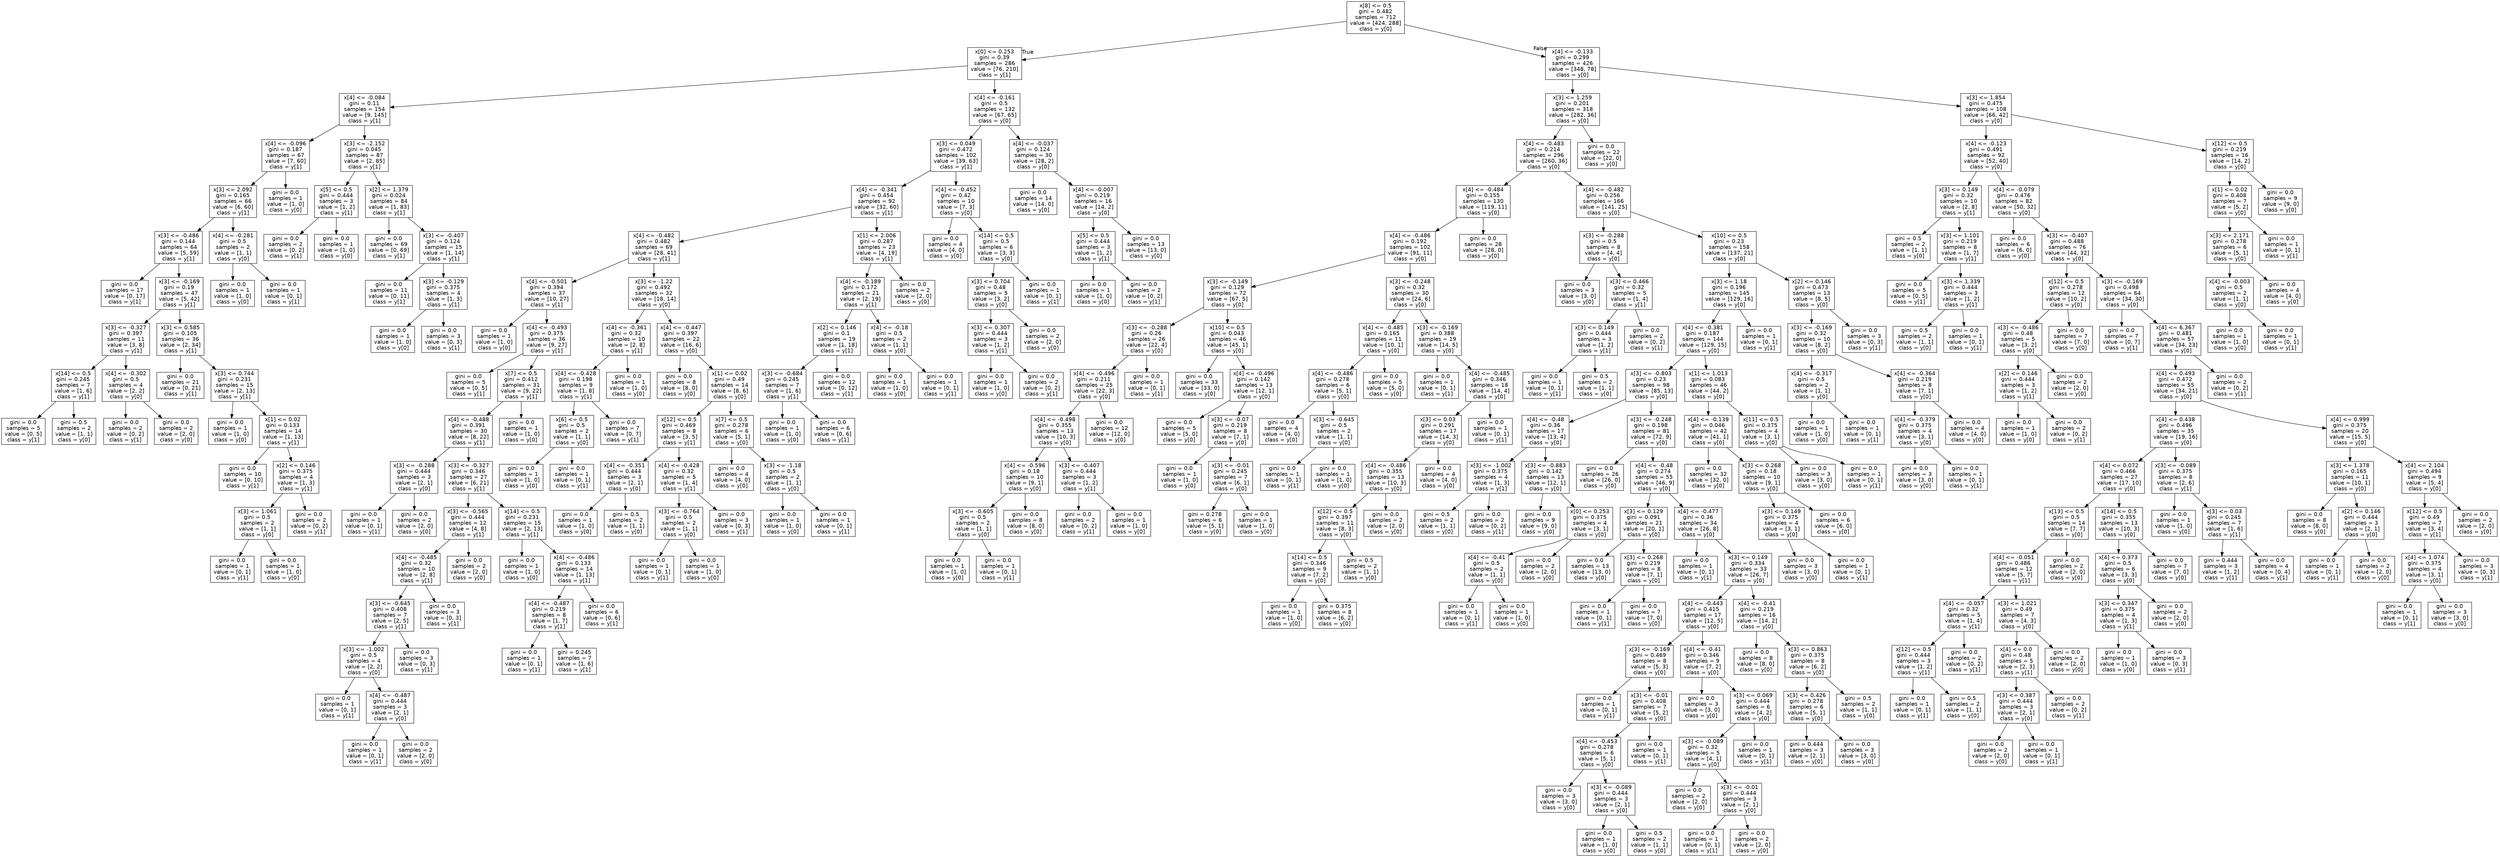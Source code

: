 digraph Tree {
node [shape=box, fontname="helvetica"] ;
edge [fontname="helvetica"] ;
0 [label="x[8] <= 0.5\ngini = 0.482\nsamples = 712\nvalue = [424, 288]\nclass = y[0]"] ;
1 [label="x[0] <= 0.253\ngini = 0.39\nsamples = 286\nvalue = [76, 210]\nclass = y[1]"] ;
0 -> 1 [labeldistance=2.5, labelangle=45, headlabel="True"] ;
2 [label="x[4] <= -0.084\ngini = 0.11\nsamples = 154\nvalue = [9, 145]\nclass = y[1]"] ;
1 -> 2 ;
3 [label="x[4] <= -0.096\ngini = 0.187\nsamples = 67\nvalue = [7, 60]\nclass = y[1]"] ;
2 -> 3 ;
4 [label="x[3] <= 2.092\ngini = 0.165\nsamples = 66\nvalue = [6, 60]\nclass = y[1]"] ;
3 -> 4 ;
5 [label="x[3] <= -0.486\ngini = 0.144\nsamples = 64\nvalue = [5, 59]\nclass = y[1]"] ;
4 -> 5 ;
6 [label="gini = 0.0\nsamples = 17\nvalue = [0, 17]\nclass = y[1]"] ;
5 -> 6 ;
7 [label="x[3] <= -0.169\ngini = 0.19\nsamples = 47\nvalue = [5, 42]\nclass = y[1]"] ;
5 -> 7 ;
8 [label="x[3] <= -0.327\ngini = 0.397\nsamples = 11\nvalue = [3, 8]\nclass = y[1]"] ;
7 -> 8 ;
9 [label="x[14] <= 0.5\ngini = 0.245\nsamples = 7\nvalue = [1, 6]\nclass = y[1]"] ;
8 -> 9 ;
10 [label="gini = 0.0\nsamples = 5\nvalue = [0, 5]\nclass = y[1]"] ;
9 -> 10 ;
11 [label="gini = 0.5\nsamples = 2\nvalue = [1, 1]\nclass = y[0]"] ;
9 -> 11 ;
12 [label="x[4] <= -0.302\ngini = 0.5\nsamples = 4\nvalue = [2, 2]\nclass = y[0]"] ;
8 -> 12 ;
13 [label="gini = 0.0\nsamples = 2\nvalue = [0, 2]\nclass = y[1]"] ;
12 -> 13 ;
14 [label="gini = 0.0\nsamples = 2\nvalue = [2, 0]\nclass = y[0]"] ;
12 -> 14 ;
15 [label="x[3] <= 0.585\ngini = 0.105\nsamples = 36\nvalue = [2, 34]\nclass = y[1]"] ;
7 -> 15 ;
16 [label="gini = 0.0\nsamples = 21\nvalue = [0, 21]\nclass = y[1]"] ;
15 -> 16 ;
17 [label="x[3] <= 0.744\ngini = 0.231\nsamples = 15\nvalue = [2, 13]\nclass = y[1]"] ;
15 -> 17 ;
18 [label="gini = 0.0\nsamples = 1\nvalue = [1, 0]\nclass = y[0]"] ;
17 -> 18 ;
19 [label="x[1] <= 0.02\ngini = 0.133\nsamples = 14\nvalue = [1, 13]\nclass = y[1]"] ;
17 -> 19 ;
20 [label="gini = 0.0\nsamples = 10\nvalue = [0, 10]\nclass = y[1]"] ;
19 -> 20 ;
21 [label="x[2] <= 0.146\ngini = 0.375\nsamples = 4\nvalue = [1, 3]\nclass = y[1]"] ;
19 -> 21 ;
22 [label="x[3] <= 1.061\ngini = 0.5\nsamples = 2\nvalue = [1, 1]\nclass = y[0]"] ;
21 -> 22 ;
23 [label="gini = 0.0\nsamples = 1\nvalue = [0, 1]\nclass = y[1]"] ;
22 -> 23 ;
24 [label="gini = 0.0\nsamples = 1\nvalue = [1, 0]\nclass = y[0]"] ;
22 -> 24 ;
25 [label="gini = 0.0\nsamples = 2\nvalue = [0, 2]\nclass = y[1]"] ;
21 -> 25 ;
26 [label="x[4] <= -0.281\ngini = 0.5\nsamples = 2\nvalue = [1, 1]\nclass = y[0]"] ;
4 -> 26 ;
27 [label="gini = 0.0\nsamples = 1\nvalue = [1, 0]\nclass = y[0]"] ;
26 -> 27 ;
28 [label="gini = 0.0\nsamples = 1\nvalue = [0, 1]\nclass = y[1]"] ;
26 -> 28 ;
29 [label="gini = 0.0\nsamples = 1\nvalue = [1, 0]\nclass = y[0]"] ;
3 -> 29 ;
30 [label="x[3] <= -2.152\ngini = 0.045\nsamples = 87\nvalue = [2, 85]\nclass = y[1]"] ;
2 -> 30 ;
31 [label="x[5] <= 0.5\ngini = 0.444\nsamples = 3\nvalue = [1, 2]\nclass = y[1]"] ;
30 -> 31 ;
32 [label="gini = 0.0\nsamples = 2\nvalue = [0, 2]\nclass = y[1]"] ;
31 -> 32 ;
33 [label="gini = 0.0\nsamples = 1\nvalue = [1, 0]\nclass = y[0]"] ;
31 -> 33 ;
34 [label="x[2] <= 1.379\ngini = 0.024\nsamples = 84\nvalue = [1, 83]\nclass = y[1]"] ;
30 -> 34 ;
35 [label="gini = 0.0\nsamples = 69\nvalue = [0, 69]\nclass = y[1]"] ;
34 -> 35 ;
36 [label="x[3] <= -0.407\ngini = 0.124\nsamples = 15\nvalue = [1, 14]\nclass = y[1]"] ;
34 -> 36 ;
37 [label="gini = 0.0\nsamples = 11\nvalue = [0, 11]\nclass = y[1]"] ;
36 -> 37 ;
38 [label="x[3] <= -0.129\ngini = 0.375\nsamples = 4\nvalue = [1, 3]\nclass = y[1]"] ;
36 -> 38 ;
39 [label="gini = 0.0\nsamples = 1\nvalue = [1, 0]\nclass = y[0]"] ;
38 -> 39 ;
40 [label="gini = 0.0\nsamples = 3\nvalue = [0, 3]\nclass = y[1]"] ;
38 -> 40 ;
41 [label="x[4] <= -0.161\ngini = 0.5\nsamples = 132\nvalue = [67, 65]\nclass = y[0]"] ;
1 -> 41 ;
42 [label="x[3] <= 0.049\ngini = 0.472\nsamples = 102\nvalue = [39, 63]\nclass = y[1]"] ;
41 -> 42 ;
43 [label="x[4] <= -0.341\ngini = 0.454\nsamples = 92\nvalue = [32, 60]\nclass = y[1]"] ;
42 -> 43 ;
44 [label="x[4] <= -0.482\ngini = 0.482\nsamples = 69\nvalue = [28, 41]\nclass = y[1]"] ;
43 -> 44 ;
45 [label="x[4] <= -0.501\ngini = 0.394\nsamples = 37\nvalue = [10, 27]\nclass = y[1]"] ;
44 -> 45 ;
46 [label="gini = 0.0\nsamples = 1\nvalue = [1, 0]\nclass = y[0]"] ;
45 -> 46 ;
47 [label="x[4] <= -0.493\ngini = 0.375\nsamples = 36\nvalue = [9, 27]\nclass = y[1]"] ;
45 -> 47 ;
48 [label="gini = 0.0\nsamples = 5\nvalue = [0, 5]\nclass = y[1]"] ;
47 -> 48 ;
49 [label="x[7] <= 0.5\ngini = 0.412\nsamples = 31\nvalue = [9, 22]\nclass = y[1]"] ;
47 -> 49 ;
50 [label="x[4] <= -0.488\ngini = 0.391\nsamples = 30\nvalue = [8, 22]\nclass = y[1]"] ;
49 -> 50 ;
51 [label="x[3] <= -0.288\ngini = 0.444\nsamples = 3\nvalue = [2, 1]\nclass = y[0]"] ;
50 -> 51 ;
52 [label="gini = 0.0\nsamples = 1\nvalue = [0, 1]\nclass = y[1]"] ;
51 -> 52 ;
53 [label="gini = 0.0\nsamples = 2\nvalue = [2, 0]\nclass = y[0]"] ;
51 -> 53 ;
54 [label="x[3] <= -0.327\ngini = 0.346\nsamples = 27\nvalue = [6, 21]\nclass = y[1]"] ;
50 -> 54 ;
55 [label="x[3] <= -0.565\ngini = 0.444\nsamples = 12\nvalue = [4, 8]\nclass = y[1]"] ;
54 -> 55 ;
56 [label="x[4] <= -0.485\ngini = 0.32\nsamples = 10\nvalue = [2, 8]\nclass = y[1]"] ;
55 -> 56 ;
57 [label="x[3] <= -0.645\ngini = 0.408\nsamples = 7\nvalue = [2, 5]\nclass = y[1]"] ;
56 -> 57 ;
58 [label="x[3] <= -1.002\ngini = 0.5\nsamples = 4\nvalue = [2, 2]\nclass = y[0]"] ;
57 -> 58 ;
59 [label="gini = 0.0\nsamples = 1\nvalue = [0, 1]\nclass = y[1]"] ;
58 -> 59 ;
60 [label="x[4] <= -0.487\ngini = 0.444\nsamples = 3\nvalue = [2, 1]\nclass = y[0]"] ;
58 -> 60 ;
61 [label="gini = 0.0\nsamples = 1\nvalue = [0, 1]\nclass = y[1]"] ;
60 -> 61 ;
62 [label="gini = 0.0\nsamples = 2\nvalue = [2, 0]\nclass = y[0]"] ;
60 -> 62 ;
63 [label="gini = 0.0\nsamples = 3\nvalue = [0, 3]\nclass = y[1]"] ;
57 -> 63 ;
64 [label="gini = 0.0\nsamples = 3\nvalue = [0, 3]\nclass = y[1]"] ;
56 -> 64 ;
65 [label="gini = 0.0\nsamples = 2\nvalue = [2, 0]\nclass = y[0]"] ;
55 -> 65 ;
66 [label="x[14] <= 0.5\ngini = 0.231\nsamples = 15\nvalue = [2, 13]\nclass = y[1]"] ;
54 -> 66 ;
67 [label="gini = 0.0\nsamples = 1\nvalue = [1, 0]\nclass = y[0]"] ;
66 -> 67 ;
68 [label="x[4] <= -0.486\ngini = 0.133\nsamples = 14\nvalue = [1, 13]\nclass = y[1]"] ;
66 -> 68 ;
69 [label="x[4] <= -0.487\ngini = 0.219\nsamples = 8\nvalue = [1, 7]\nclass = y[1]"] ;
68 -> 69 ;
70 [label="gini = 0.0\nsamples = 1\nvalue = [0, 1]\nclass = y[1]"] ;
69 -> 70 ;
71 [label="gini = 0.245\nsamples = 7\nvalue = [1, 6]\nclass = y[1]"] ;
69 -> 71 ;
72 [label="gini = 0.0\nsamples = 6\nvalue = [0, 6]\nclass = y[1]"] ;
68 -> 72 ;
73 [label="gini = 0.0\nsamples = 1\nvalue = [1, 0]\nclass = y[0]"] ;
49 -> 73 ;
74 [label="x[3] <= -1.22\ngini = 0.492\nsamples = 32\nvalue = [18, 14]\nclass = y[0]"] ;
44 -> 74 ;
75 [label="x[4] <= -0.361\ngini = 0.32\nsamples = 10\nvalue = [2, 8]\nclass = y[1]"] ;
74 -> 75 ;
76 [label="x[4] <= -0.428\ngini = 0.198\nsamples = 9\nvalue = [1, 8]\nclass = y[1]"] ;
75 -> 76 ;
77 [label="x[6] <= 0.5\ngini = 0.5\nsamples = 2\nvalue = [1, 1]\nclass = y[0]"] ;
76 -> 77 ;
78 [label="gini = 0.0\nsamples = 1\nvalue = [1, 0]\nclass = y[0]"] ;
77 -> 78 ;
79 [label="gini = 0.0\nsamples = 1\nvalue = [0, 1]\nclass = y[1]"] ;
77 -> 79 ;
80 [label="gini = 0.0\nsamples = 7\nvalue = [0, 7]\nclass = y[1]"] ;
76 -> 80 ;
81 [label="gini = 0.0\nsamples = 1\nvalue = [1, 0]\nclass = y[0]"] ;
75 -> 81 ;
82 [label="x[4] <= -0.447\ngini = 0.397\nsamples = 22\nvalue = [16, 6]\nclass = y[0]"] ;
74 -> 82 ;
83 [label="gini = 0.0\nsamples = 8\nvalue = [8, 0]\nclass = y[0]"] ;
82 -> 83 ;
84 [label="x[1] <= 0.02\ngini = 0.49\nsamples = 14\nvalue = [8, 6]\nclass = y[0]"] ;
82 -> 84 ;
85 [label="x[12] <= 0.5\ngini = 0.469\nsamples = 8\nvalue = [3, 5]\nclass = y[1]"] ;
84 -> 85 ;
86 [label="x[4] <= -0.351\ngini = 0.444\nsamples = 3\nvalue = [2, 1]\nclass = y[0]"] ;
85 -> 86 ;
87 [label="gini = 0.0\nsamples = 1\nvalue = [1, 0]\nclass = y[0]"] ;
86 -> 87 ;
88 [label="gini = 0.5\nsamples = 2\nvalue = [1, 1]\nclass = y[0]"] ;
86 -> 88 ;
89 [label="x[4] <= -0.428\ngini = 0.32\nsamples = 5\nvalue = [1, 4]\nclass = y[1]"] ;
85 -> 89 ;
90 [label="x[3] <= -0.764\ngini = 0.5\nsamples = 2\nvalue = [1, 1]\nclass = y[0]"] ;
89 -> 90 ;
91 [label="gini = 0.0\nsamples = 1\nvalue = [0, 1]\nclass = y[1]"] ;
90 -> 91 ;
92 [label="gini = 0.0\nsamples = 1\nvalue = [1, 0]\nclass = y[0]"] ;
90 -> 92 ;
93 [label="gini = 0.0\nsamples = 3\nvalue = [0, 3]\nclass = y[1]"] ;
89 -> 93 ;
94 [label="x[7] <= 0.5\ngini = 0.278\nsamples = 6\nvalue = [5, 1]\nclass = y[0]"] ;
84 -> 94 ;
95 [label="gini = 0.0\nsamples = 4\nvalue = [4, 0]\nclass = y[0]"] ;
94 -> 95 ;
96 [label="x[3] <= -1.18\ngini = 0.5\nsamples = 2\nvalue = [1, 1]\nclass = y[0]"] ;
94 -> 96 ;
97 [label="gini = 0.0\nsamples = 1\nvalue = [1, 0]\nclass = y[0]"] ;
96 -> 97 ;
98 [label="gini = 0.0\nsamples = 1\nvalue = [0, 1]\nclass = y[1]"] ;
96 -> 98 ;
99 [label="x[1] <= 2.006\ngini = 0.287\nsamples = 23\nvalue = [4, 19]\nclass = y[1]"] ;
43 -> 99 ;
100 [label="x[4] <= -0.189\ngini = 0.172\nsamples = 21\nvalue = [2, 19]\nclass = y[1]"] ;
99 -> 100 ;
101 [label="x[2] <= 0.146\ngini = 0.1\nsamples = 19\nvalue = [1, 18]\nclass = y[1]"] ;
100 -> 101 ;
102 [label="x[3] <= -0.684\ngini = 0.245\nsamples = 7\nvalue = [1, 6]\nclass = y[1]"] ;
101 -> 102 ;
103 [label="gini = 0.0\nsamples = 1\nvalue = [1, 0]\nclass = y[0]"] ;
102 -> 103 ;
104 [label="gini = 0.0\nsamples = 6\nvalue = [0, 6]\nclass = y[1]"] ;
102 -> 104 ;
105 [label="gini = 0.0\nsamples = 12\nvalue = [0, 12]\nclass = y[1]"] ;
101 -> 105 ;
106 [label="x[4] <= -0.18\ngini = 0.5\nsamples = 2\nvalue = [1, 1]\nclass = y[0]"] ;
100 -> 106 ;
107 [label="gini = 0.0\nsamples = 1\nvalue = [1, 0]\nclass = y[0]"] ;
106 -> 107 ;
108 [label="gini = 0.0\nsamples = 1\nvalue = [0, 1]\nclass = y[1]"] ;
106 -> 108 ;
109 [label="gini = 0.0\nsamples = 2\nvalue = [2, 0]\nclass = y[0]"] ;
99 -> 109 ;
110 [label="x[4] <= -0.452\ngini = 0.42\nsamples = 10\nvalue = [7, 3]\nclass = y[0]"] ;
42 -> 110 ;
111 [label="gini = 0.0\nsamples = 4\nvalue = [4, 0]\nclass = y[0]"] ;
110 -> 111 ;
112 [label="x[14] <= 0.5\ngini = 0.5\nsamples = 6\nvalue = [3, 3]\nclass = y[0]"] ;
110 -> 112 ;
113 [label="x[3] <= 0.704\ngini = 0.48\nsamples = 5\nvalue = [3, 2]\nclass = y[0]"] ;
112 -> 113 ;
114 [label="x[3] <= 0.307\ngini = 0.444\nsamples = 3\nvalue = [1, 2]\nclass = y[1]"] ;
113 -> 114 ;
115 [label="gini = 0.0\nsamples = 1\nvalue = [1, 0]\nclass = y[0]"] ;
114 -> 115 ;
116 [label="gini = 0.0\nsamples = 2\nvalue = [0, 2]\nclass = y[1]"] ;
114 -> 116 ;
117 [label="gini = 0.0\nsamples = 2\nvalue = [2, 0]\nclass = y[0]"] ;
113 -> 117 ;
118 [label="gini = 0.0\nsamples = 1\nvalue = [0, 1]\nclass = y[1]"] ;
112 -> 118 ;
119 [label="x[4] <= -0.037\ngini = 0.124\nsamples = 30\nvalue = [28, 2]\nclass = y[0]"] ;
41 -> 119 ;
120 [label="gini = 0.0\nsamples = 14\nvalue = [14, 0]\nclass = y[0]"] ;
119 -> 120 ;
121 [label="x[4] <= -0.007\ngini = 0.219\nsamples = 16\nvalue = [14, 2]\nclass = y[0]"] ;
119 -> 121 ;
122 [label="x[5] <= 0.5\ngini = 0.444\nsamples = 3\nvalue = [1, 2]\nclass = y[1]"] ;
121 -> 122 ;
123 [label="gini = 0.0\nsamples = 1\nvalue = [1, 0]\nclass = y[0]"] ;
122 -> 123 ;
124 [label="gini = 0.0\nsamples = 2\nvalue = [0, 2]\nclass = y[1]"] ;
122 -> 124 ;
125 [label="gini = 0.0\nsamples = 13\nvalue = [13, 0]\nclass = y[0]"] ;
121 -> 125 ;
126 [label="x[4] <= -0.133\ngini = 0.299\nsamples = 426\nvalue = [348, 78]\nclass = y[0]"] ;
0 -> 126 [labeldistance=2.5, labelangle=-45, headlabel="False"] ;
127 [label="x[3] <= 1.259\ngini = 0.201\nsamples = 318\nvalue = [282, 36]\nclass = y[0]"] ;
126 -> 127 ;
128 [label="x[4] <= -0.483\ngini = 0.214\nsamples = 296\nvalue = [260, 36]\nclass = y[0]"] ;
127 -> 128 ;
129 [label="x[4] <= -0.484\ngini = 0.155\nsamples = 130\nvalue = [119, 11]\nclass = y[0]"] ;
128 -> 129 ;
130 [label="x[4] <= -0.486\ngini = 0.192\nsamples = 102\nvalue = [91, 11]\nclass = y[0]"] ;
129 -> 130 ;
131 [label="x[3] <= -0.149\ngini = 0.129\nsamples = 72\nvalue = [67, 5]\nclass = y[0]"] ;
130 -> 131 ;
132 [label="x[3] <= -0.288\ngini = 0.26\nsamples = 26\nvalue = [22, 4]\nclass = y[0]"] ;
131 -> 132 ;
133 [label="x[4] <= -0.496\ngini = 0.211\nsamples = 25\nvalue = [22, 3]\nclass = y[0]"] ;
132 -> 133 ;
134 [label="x[4] <= -0.498\ngini = 0.355\nsamples = 13\nvalue = [10, 3]\nclass = y[0]"] ;
133 -> 134 ;
135 [label="x[4] <= -0.596\ngini = 0.18\nsamples = 10\nvalue = [9, 1]\nclass = y[0]"] ;
134 -> 135 ;
136 [label="x[3] <= -0.605\ngini = 0.5\nsamples = 2\nvalue = [1, 1]\nclass = y[0]"] ;
135 -> 136 ;
137 [label="gini = 0.0\nsamples = 1\nvalue = [1, 0]\nclass = y[0]"] ;
136 -> 137 ;
138 [label="gini = 0.0\nsamples = 1\nvalue = [0, 1]\nclass = y[1]"] ;
136 -> 138 ;
139 [label="gini = 0.0\nsamples = 8\nvalue = [8, 0]\nclass = y[0]"] ;
135 -> 139 ;
140 [label="x[3] <= -0.407\ngini = 0.444\nsamples = 3\nvalue = [1, 2]\nclass = y[1]"] ;
134 -> 140 ;
141 [label="gini = 0.0\nsamples = 2\nvalue = [0, 2]\nclass = y[1]"] ;
140 -> 141 ;
142 [label="gini = 0.0\nsamples = 1\nvalue = [1, 0]\nclass = y[0]"] ;
140 -> 142 ;
143 [label="gini = 0.0\nsamples = 12\nvalue = [12, 0]\nclass = y[0]"] ;
133 -> 143 ;
144 [label="gini = 0.0\nsamples = 1\nvalue = [0, 1]\nclass = y[1]"] ;
132 -> 144 ;
145 [label="x[10] <= 0.5\ngini = 0.043\nsamples = 46\nvalue = [45, 1]\nclass = y[0]"] ;
131 -> 145 ;
146 [label="gini = 0.0\nsamples = 33\nvalue = [33, 0]\nclass = y[0]"] ;
145 -> 146 ;
147 [label="x[4] <= -0.496\ngini = 0.142\nsamples = 13\nvalue = [12, 1]\nclass = y[0]"] ;
145 -> 147 ;
148 [label="gini = 0.0\nsamples = 5\nvalue = [5, 0]\nclass = y[0]"] ;
147 -> 148 ;
149 [label="x[3] <= -0.07\ngini = 0.219\nsamples = 8\nvalue = [7, 1]\nclass = y[0]"] ;
147 -> 149 ;
150 [label="gini = 0.0\nsamples = 1\nvalue = [1, 0]\nclass = y[0]"] ;
149 -> 150 ;
151 [label="x[3] <= -0.01\ngini = 0.245\nsamples = 7\nvalue = [6, 1]\nclass = y[0]"] ;
149 -> 151 ;
152 [label="gini = 0.278\nsamples = 6\nvalue = [5, 1]\nclass = y[0]"] ;
151 -> 152 ;
153 [label="gini = 0.0\nsamples = 1\nvalue = [1, 0]\nclass = y[0]"] ;
151 -> 153 ;
154 [label="x[3] <= -0.248\ngini = 0.32\nsamples = 30\nvalue = [24, 6]\nclass = y[0]"] ;
130 -> 154 ;
155 [label="x[4] <= -0.485\ngini = 0.165\nsamples = 11\nvalue = [10, 1]\nclass = y[0]"] ;
154 -> 155 ;
156 [label="x[4] <= -0.486\ngini = 0.278\nsamples = 6\nvalue = [5, 1]\nclass = y[0]"] ;
155 -> 156 ;
157 [label="gini = 0.0\nsamples = 4\nvalue = [4, 0]\nclass = y[0]"] ;
156 -> 157 ;
158 [label="x[3] <= -0.645\ngini = 0.5\nsamples = 2\nvalue = [1, 1]\nclass = y[0]"] ;
156 -> 158 ;
159 [label="gini = 0.0\nsamples = 1\nvalue = [0, 1]\nclass = y[1]"] ;
158 -> 159 ;
160 [label="gini = 0.0\nsamples = 1\nvalue = [1, 0]\nclass = y[0]"] ;
158 -> 160 ;
161 [label="gini = 0.0\nsamples = 5\nvalue = [5, 0]\nclass = y[0]"] ;
155 -> 161 ;
162 [label="x[3] <= -0.169\ngini = 0.388\nsamples = 19\nvalue = [14, 5]\nclass = y[0]"] ;
154 -> 162 ;
163 [label="gini = 0.0\nsamples = 1\nvalue = [0, 1]\nclass = y[1]"] ;
162 -> 163 ;
164 [label="x[4] <= -0.485\ngini = 0.346\nsamples = 18\nvalue = [14, 4]\nclass = y[0]"] ;
162 -> 164 ;
165 [label="x[3] <= 0.03\ngini = 0.291\nsamples = 17\nvalue = [14, 3]\nclass = y[0]"] ;
164 -> 165 ;
166 [label="x[4] <= -0.486\ngini = 0.355\nsamples = 13\nvalue = [10, 3]\nclass = y[0]"] ;
165 -> 166 ;
167 [label="x[12] <= 0.5\ngini = 0.397\nsamples = 11\nvalue = [8, 3]\nclass = y[0]"] ;
166 -> 167 ;
168 [label="x[14] <= 0.5\ngini = 0.346\nsamples = 9\nvalue = [7, 2]\nclass = y[0]"] ;
167 -> 168 ;
169 [label="gini = 0.0\nsamples = 1\nvalue = [1, 0]\nclass = y[0]"] ;
168 -> 169 ;
170 [label="gini = 0.375\nsamples = 8\nvalue = [6, 2]\nclass = y[0]"] ;
168 -> 170 ;
171 [label="gini = 0.5\nsamples = 2\nvalue = [1, 1]\nclass = y[0]"] ;
167 -> 171 ;
172 [label="gini = 0.0\nsamples = 2\nvalue = [2, 0]\nclass = y[0]"] ;
166 -> 172 ;
173 [label="gini = 0.0\nsamples = 4\nvalue = [4, 0]\nclass = y[0]"] ;
165 -> 173 ;
174 [label="gini = 0.0\nsamples = 1\nvalue = [0, 1]\nclass = y[1]"] ;
164 -> 174 ;
175 [label="gini = 0.0\nsamples = 28\nvalue = [28, 0]\nclass = y[0]"] ;
129 -> 175 ;
176 [label="x[4] <= -0.482\ngini = 0.256\nsamples = 166\nvalue = [141, 25]\nclass = y[0]"] ;
128 -> 176 ;
177 [label="x[3] <= -0.288\ngini = 0.5\nsamples = 8\nvalue = [4, 4]\nclass = y[0]"] ;
176 -> 177 ;
178 [label="gini = 0.0\nsamples = 3\nvalue = [3, 0]\nclass = y[0]"] ;
177 -> 178 ;
179 [label="x[3] <= 0.466\ngini = 0.32\nsamples = 5\nvalue = [1, 4]\nclass = y[1]"] ;
177 -> 179 ;
180 [label="x[3] <= 0.149\ngini = 0.444\nsamples = 3\nvalue = [1, 2]\nclass = y[1]"] ;
179 -> 180 ;
181 [label="gini = 0.0\nsamples = 1\nvalue = [0, 1]\nclass = y[1]"] ;
180 -> 181 ;
182 [label="gini = 0.5\nsamples = 2\nvalue = [1, 1]\nclass = y[0]"] ;
180 -> 182 ;
183 [label="gini = 0.0\nsamples = 2\nvalue = [0, 2]\nclass = y[1]"] ;
179 -> 183 ;
184 [label="x[10] <= 0.5\ngini = 0.23\nsamples = 158\nvalue = [137, 21]\nclass = y[0]"] ;
176 -> 184 ;
185 [label="x[3] <= 1.18\ngini = 0.196\nsamples = 145\nvalue = [129, 16]\nclass = y[0]"] ;
184 -> 185 ;
186 [label="x[4] <= -0.381\ngini = 0.187\nsamples = 144\nvalue = [129, 15]\nclass = y[0]"] ;
185 -> 186 ;
187 [label="x[3] <= -0.803\ngini = 0.23\nsamples = 98\nvalue = [85, 13]\nclass = y[0]"] ;
186 -> 187 ;
188 [label="x[4] <= -0.48\ngini = 0.36\nsamples = 17\nvalue = [13, 4]\nclass = y[0]"] ;
187 -> 188 ;
189 [label="x[3] <= -1.002\ngini = 0.375\nsamples = 4\nvalue = [1, 3]\nclass = y[1]"] ;
188 -> 189 ;
190 [label="gini = 0.5\nsamples = 2\nvalue = [1, 1]\nclass = y[0]"] ;
189 -> 190 ;
191 [label="gini = 0.0\nsamples = 2\nvalue = [0, 2]\nclass = y[1]"] ;
189 -> 191 ;
192 [label="x[3] <= -0.883\ngini = 0.142\nsamples = 13\nvalue = [12, 1]\nclass = y[0]"] ;
188 -> 192 ;
193 [label="gini = 0.0\nsamples = 9\nvalue = [9, 0]\nclass = y[0]"] ;
192 -> 193 ;
194 [label="x[0] <= 0.253\ngini = 0.375\nsamples = 4\nvalue = [3, 1]\nclass = y[0]"] ;
192 -> 194 ;
195 [label="x[4] <= -0.41\ngini = 0.5\nsamples = 2\nvalue = [1, 1]\nclass = y[0]"] ;
194 -> 195 ;
196 [label="gini = 0.0\nsamples = 1\nvalue = [0, 1]\nclass = y[1]"] ;
195 -> 196 ;
197 [label="gini = 0.0\nsamples = 1\nvalue = [1, 0]\nclass = y[0]"] ;
195 -> 197 ;
198 [label="gini = 0.0\nsamples = 2\nvalue = [2, 0]\nclass = y[0]"] ;
194 -> 198 ;
199 [label="x[3] <= -0.248\ngini = 0.198\nsamples = 81\nvalue = [72, 9]\nclass = y[0]"] ;
187 -> 199 ;
200 [label="gini = 0.0\nsamples = 26\nvalue = [26, 0]\nclass = y[0]"] ;
199 -> 200 ;
201 [label="x[4] <= -0.48\ngini = 0.274\nsamples = 55\nvalue = [46, 9]\nclass = y[0]"] ;
199 -> 201 ;
202 [label="x[3] <= 0.129\ngini = 0.091\nsamples = 21\nvalue = [20, 1]\nclass = y[0]"] ;
201 -> 202 ;
203 [label="gini = 0.0\nsamples = 13\nvalue = [13, 0]\nclass = y[0]"] ;
202 -> 203 ;
204 [label="x[3] <= 0.268\ngini = 0.219\nsamples = 8\nvalue = [7, 1]\nclass = y[0]"] ;
202 -> 204 ;
205 [label="gini = 0.0\nsamples = 1\nvalue = [0, 1]\nclass = y[1]"] ;
204 -> 205 ;
206 [label="gini = 0.0\nsamples = 7\nvalue = [7, 0]\nclass = y[0]"] ;
204 -> 206 ;
207 [label="x[4] <= -0.477\ngini = 0.36\nsamples = 34\nvalue = [26, 8]\nclass = y[0]"] ;
201 -> 207 ;
208 [label="gini = 0.0\nsamples = 1\nvalue = [0, 1]\nclass = y[1]"] ;
207 -> 208 ;
209 [label="x[3] <= 0.149\ngini = 0.334\nsamples = 33\nvalue = [26, 7]\nclass = y[0]"] ;
207 -> 209 ;
210 [label="x[4] <= -0.443\ngini = 0.415\nsamples = 17\nvalue = [12, 5]\nclass = y[0]"] ;
209 -> 210 ;
211 [label="x[3] <= -0.169\ngini = 0.469\nsamples = 8\nvalue = [5, 3]\nclass = y[0]"] ;
210 -> 211 ;
212 [label="gini = 0.0\nsamples = 1\nvalue = [0, 1]\nclass = y[1]"] ;
211 -> 212 ;
213 [label="x[3] <= -0.01\ngini = 0.408\nsamples = 7\nvalue = [5, 2]\nclass = y[0]"] ;
211 -> 213 ;
214 [label="x[4] <= -0.453\ngini = 0.278\nsamples = 6\nvalue = [5, 1]\nclass = y[0]"] ;
213 -> 214 ;
215 [label="gini = 0.0\nsamples = 3\nvalue = [3, 0]\nclass = y[0]"] ;
214 -> 215 ;
216 [label="x[3] <= -0.089\ngini = 0.444\nsamples = 3\nvalue = [2, 1]\nclass = y[0]"] ;
214 -> 216 ;
217 [label="gini = 0.0\nsamples = 1\nvalue = [1, 0]\nclass = y[0]"] ;
216 -> 217 ;
218 [label="gini = 0.5\nsamples = 2\nvalue = [1, 1]\nclass = y[0]"] ;
216 -> 218 ;
219 [label="gini = 0.0\nsamples = 1\nvalue = [0, 1]\nclass = y[1]"] ;
213 -> 219 ;
220 [label="x[4] <= -0.41\ngini = 0.346\nsamples = 9\nvalue = [7, 2]\nclass = y[0]"] ;
210 -> 220 ;
221 [label="gini = 0.0\nsamples = 3\nvalue = [3, 0]\nclass = y[0]"] ;
220 -> 221 ;
222 [label="x[3] <= 0.069\ngini = 0.444\nsamples = 6\nvalue = [4, 2]\nclass = y[0]"] ;
220 -> 222 ;
223 [label="x[3] <= -0.089\ngini = 0.32\nsamples = 5\nvalue = [4, 1]\nclass = y[0]"] ;
222 -> 223 ;
224 [label="gini = 0.0\nsamples = 2\nvalue = [2, 0]\nclass = y[0]"] ;
223 -> 224 ;
225 [label="x[3] <= -0.01\ngini = 0.444\nsamples = 3\nvalue = [2, 1]\nclass = y[0]"] ;
223 -> 225 ;
226 [label="gini = 0.0\nsamples = 1\nvalue = [0, 1]\nclass = y[1]"] ;
225 -> 226 ;
227 [label="gini = 0.0\nsamples = 2\nvalue = [2, 0]\nclass = y[0]"] ;
225 -> 227 ;
228 [label="gini = 0.0\nsamples = 1\nvalue = [0, 1]\nclass = y[1]"] ;
222 -> 228 ;
229 [label="x[4] <= -0.41\ngini = 0.219\nsamples = 16\nvalue = [14, 2]\nclass = y[0]"] ;
209 -> 229 ;
230 [label="gini = 0.0\nsamples = 8\nvalue = [8, 0]\nclass = y[0]"] ;
229 -> 230 ;
231 [label="x[3] <= 0.863\ngini = 0.375\nsamples = 8\nvalue = [6, 2]\nclass = y[0]"] ;
229 -> 231 ;
232 [label="x[3] <= 0.426\ngini = 0.278\nsamples = 6\nvalue = [5, 1]\nclass = y[0]"] ;
231 -> 232 ;
233 [label="gini = 0.444\nsamples = 3\nvalue = [2, 1]\nclass = y[0]"] ;
232 -> 233 ;
234 [label="gini = 0.0\nsamples = 3\nvalue = [3, 0]\nclass = y[0]"] ;
232 -> 234 ;
235 [label="gini = 0.5\nsamples = 2\nvalue = [1, 1]\nclass = y[0]"] ;
231 -> 235 ;
236 [label="x[1] <= 1.013\ngini = 0.083\nsamples = 46\nvalue = [44, 2]\nclass = y[0]"] ;
186 -> 236 ;
237 [label="x[4] <= -0.139\ngini = 0.046\nsamples = 42\nvalue = [41, 1]\nclass = y[0]"] ;
236 -> 237 ;
238 [label="gini = 0.0\nsamples = 32\nvalue = [32, 0]\nclass = y[0]"] ;
237 -> 238 ;
239 [label="x[3] <= 0.268\ngini = 0.18\nsamples = 10\nvalue = [9, 1]\nclass = y[0]"] ;
237 -> 239 ;
240 [label="x[3] <= 0.149\ngini = 0.375\nsamples = 4\nvalue = [3, 1]\nclass = y[0]"] ;
239 -> 240 ;
241 [label="gini = 0.0\nsamples = 3\nvalue = [3, 0]\nclass = y[0]"] ;
240 -> 241 ;
242 [label="gini = 0.0\nsamples = 1\nvalue = [0, 1]\nclass = y[1]"] ;
240 -> 242 ;
243 [label="gini = 0.0\nsamples = 6\nvalue = [6, 0]\nclass = y[0]"] ;
239 -> 243 ;
244 [label="x[11] <= 0.5\ngini = 0.375\nsamples = 4\nvalue = [3, 1]\nclass = y[0]"] ;
236 -> 244 ;
245 [label="gini = 0.0\nsamples = 3\nvalue = [3, 0]\nclass = y[0]"] ;
244 -> 245 ;
246 [label="gini = 0.0\nsamples = 1\nvalue = [0, 1]\nclass = y[1]"] ;
244 -> 246 ;
247 [label="gini = 0.0\nsamples = 1\nvalue = [0, 1]\nclass = y[1]"] ;
185 -> 247 ;
248 [label="x[2] <= 0.146\ngini = 0.473\nsamples = 13\nvalue = [8, 5]\nclass = y[0]"] ;
184 -> 248 ;
249 [label="x[3] <= -0.169\ngini = 0.32\nsamples = 10\nvalue = [8, 2]\nclass = y[0]"] ;
248 -> 249 ;
250 [label="x[4] <= -0.317\ngini = 0.5\nsamples = 2\nvalue = [1, 1]\nclass = y[0]"] ;
249 -> 250 ;
251 [label="gini = 0.0\nsamples = 1\nvalue = [1, 0]\nclass = y[0]"] ;
250 -> 251 ;
252 [label="gini = 0.0\nsamples = 1\nvalue = [0, 1]\nclass = y[1]"] ;
250 -> 252 ;
253 [label="x[4] <= -0.364\ngini = 0.219\nsamples = 8\nvalue = [7, 1]\nclass = y[0]"] ;
249 -> 253 ;
254 [label="x[4] <= -0.379\ngini = 0.375\nsamples = 4\nvalue = [3, 1]\nclass = y[0]"] ;
253 -> 254 ;
255 [label="gini = 0.0\nsamples = 3\nvalue = [3, 0]\nclass = y[0]"] ;
254 -> 255 ;
256 [label="gini = 0.0\nsamples = 1\nvalue = [0, 1]\nclass = y[1]"] ;
254 -> 256 ;
257 [label="gini = 0.0\nsamples = 4\nvalue = [4, 0]\nclass = y[0]"] ;
253 -> 257 ;
258 [label="gini = 0.0\nsamples = 3\nvalue = [0, 3]\nclass = y[1]"] ;
248 -> 258 ;
259 [label="gini = 0.0\nsamples = 22\nvalue = [22, 0]\nclass = y[0]"] ;
127 -> 259 ;
260 [label="x[3] <= 1.854\ngini = 0.475\nsamples = 108\nvalue = [66, 42]\nclass = y[0]"] ;
126 -> 260 ;
261 [label="x[4] <= -0.123\ngini = 0.491\nsamples = 92\nvalue = [52, 40]\nclass = y[0]"] ;
260 -> 261 ;
262 [label="x[3] <= 0.149\ngini = 0.32\nsamples = 10\nvalue = [2, 8]\nclass = y[1]"] ;
261 -> 262 ;
263 [label="gini = 0.5\nsamples = 2\nvalue = [1, 1]\nclass = y[0]"] ;
262 -> 263 ;
264 [label="x[3] <= 1.101\ngini = 0.219\nsamples = 8\nvalue = [1, 7]\nclass = y[1]"] ;
262 -> 264 ;
265 [label="gini = 0.0\nsamples = 5\nvalue = [0, 5]\nclass = y[1]"] ;
264 -> 265 ;
266 [label="x[3] <= 1.339\ngini = 0.444\nsamples = 3\nvalue = [1, 2]\nclass = y[1]"] ;
264 -> 266 ;
267 [label="gini = 0.5\nsamples = 2\nvalue = [1, 1]\nclass = y[0]"] ;
266 -> 267 ;
268 [label="gini = 0.0\nsamples = 1\nvalue = [0, 1]\nclass = y[1]"] ;
266 -> 268 ;
269 [label="x[4] <= -0.079\ngini = 0.476\nsamples = 82\nvalue = [50, 32]\nclass = y[0]"] ;
261 -> 269 ;
270 [label="gini = 0.0\nsamples = 6\nvalue = [6, 0]\nclass = y[0]"] ;
269 -> 270 ;
271 [label="x[3] <= -0.407\ngini = 0.488\nsamples = 76\nvalue = [44, 32]\nclass = y[0]"] ;
269 -> 271 ;
272 [label="x[12] <= 0.5\ngini = 0.278\nsamples = 12\nvalue = [10, 2]\nclass = y[0]"] ;
271 -> 272 ;
273 [label="x[3] <= -0.486\ngini = 0.48\nsamples = 5\nvalue = [3, 2]\nclass = y[0]"] ;
272 -> 273 ;
274 [label="x[2] <= 0.146\ngini = 0.444\nsamples = 3\nvalue = [1, 2]\nclass = y[1]"] ;
273 -> 274 ;
275 [label="gini = 0.0\nsamples = 1\nvalue = [1, 0]\nclass = y[0]"] ;
274 -> 275 ;
276 [label="gini = 0.0\nsamples = 2\nvalue = [0, 2]\nclass = y[1]"] ;
274 -> 276 ;
277 [label="gini = 0.0\nsamples = 2\nvalue = [2, 0]\nclass = y[0]"] ;
273 -> 277 ;
278 [label="gini = 0.0\nsamples = 7\nvalue = [7, 0]\nclass = y[0]"] ;
272 -> 278 ;
279 [label="x[3] <= -0.169\ngini = 0.498\nsamples = 64\nvalue = [34, 30]\nclass = y[0]"] ;
271 -> 279 ;
280 [label="gini = 0.0\nsamples = 7\nvalue = [0, 7]\nclass = y[1]"] ;
279 -> 280 ;
281 [label="x[4] <= 6.367\ngini = 0.481\nsamples = 57\nvalue = [34, 23]\nclass = y[0]"] ;
279 -> 281 ;
282 [label="x[4] <= 0.493\ngini = 0.472\nsamples = 55\nvalue = [34, 21]\nclass = y[0]"] ;
281 -> 282 ;
283 [label="x[4] <= 0.438\ngini = 0.496\nsamples = 35\nvalue = [19, 16]\nclass = y[0]"] ;
282 -> 283 ;
284 [label="x[4] <= 0.072\ngini = 0.466\nsamples = 27\nvalue = [17, 10]\nclass = y[0]"] ;
283 -> 284 ;
285 [label="x[13] <= 0.5\ngini = 0.5\nsamples = 14\nvalue = [7, 7]\nclass = y[0]"] ;
284 -> 285 ;
286 [label="x[4] <= -0.051\ngini = 0.486\nsamples = 12\nvalue = [5, 7]\nclass = y[1]"] ;
285 -> 286 ;
287 [label="x[4] <= -0.057\ngini = 0.32\nsamples = 5\nvalue = [1, 4]\nclass = y[1]"] ;
286 -> 287 ;
288 [label="x[12] <= 0.5\ngini = 0.444\nsamples = 3\nvalue = [1, 2]\nclass = y[1]"] ;
287 -> 288 ;
289 [label="gini = 0.0\nsamples = 1\nvalue = [0, 1]\nclass = y[1]"] ;
288 -> 289 ;
290 [label="gini = 0.5\nsamples = 2\nvalue = [1, 1]\nclass = y[0]"] ;
288 -> 290 ;
291 [label="gini = 0.0\nsamples = 2\nvalue = [0, 2]\nclass = y[1]"] ;
287 -> 291 ;
292 [label="x[3] <= 1.021\ngini = 0.49\nsamples = 7\nvalue = [4, 3]\nclass = y[0]"] ;
286 -> 292 ;
293 [label="x[4] <= 0.0\ngini = 0.48\nsamples = 5\nvalue = [2, 3]\nclass = y[1]"] ;
292 -> 293 ;
294 [label="x[3] <= 0.387\ngini = 0.444\nsamples = 3\nvalue = [2, 1]\nclass = y[0]"] ;
293 -> 294 ;
295 [label="gini = 0.0\nsamples = 2\nvalue = [2, 0]\nclass = y[0]"] ;
294 -> 295 ;
296 [label="gini = 0.0\nsamples = 1\nvalue = [0, 1]\nclass = y[1]"] ;
294 -> 296 ;
297 [label="gini = 0.0\nsamples = 2\nvalue = [0, 2]\nclass = y[1]"] ;
293 -> 297 ;
298 [label="gini = 0.0\nsamples = 2\nvalue = [2, 0]\nclass = y[0]"] ;
292 -> 298 ;
299 [label="gini = 0.0\nsamples = 2\nvalue = [2, 0]\nclass = y[0]"] ;
285 -> 299 ;
300 [label="x[14] <= 0.5\ngini = 0.355\nsamples = 13\nvalue = [10, 3]\nclass = y[0]"] ;
284 -> 300 ;
301 [label="x[4] <= 0.373\ngini = 0.5\nsamples = 6\nvalue = [3, 3]\nclass = y[0]"] ;
300 -> 301 ;
302 [label="x[3] <= 0.347\ngini = 0.375\nsamples = 4\nvalue = [1, 3]\nclass = y[1]"] ;
301 -> 302 ;
303 [label="gini = 0.0\nsamples = 1\nvalue = [1, 0]\nclass = y[0]"] ;
302 -> 303 ;
304 [label="gini = 0.0\nsamples = 3\nvalue = [0, 3]\nclass = y[1]"] ;
302 -> 304 ;
305 [label="gini = 0.0\nsamples = 2\nvalue = [2, 0]\nclass = y[0]"] ;
301 -> 305 ;
306 [label="gini = 0.0\nsamples = 7\nvalue = [7, 0]\nclass = y[0]"] ;
300 -> 306 ;
307 [label="x[3] <= -0.089\ngini = 0.375\nsamples = 8\nvalue = [2, 6]\nclass = y[1]"] ;
283 -> 307 ;
308 [label="gini = 0.0\nsamples = 1\nvalue = [1, 0]\nclass = y[0]"] ;
307 -> 308 ;
309 [label="x[3] <= 0.03\ngini = 0.245\nsamples = 7\nvalue = [1, 6]\nclass = y[1]"] ;
307 -> 309 ;
310 [label="gini = 0.444\nsamples = 3\nvalue = [1, 2]\nclass = y[1]"] ;
309 -> 310 ;
311 [label="gini = 0.0\nsamples = 4\nvalue = [0, 4]\nclass = y[1]"] ;
309 -> 311 ;
312 [label="x[4] <= 0.999\ngini = 0.375\nsamples = 20\nvalue = [15, 5]\nclass = y[0]"] ;
282 -> 312 ;
313 [label="x[3] <= 1.378\ngini = 0.165\nsamples = 11\nvalue = [10, 1]\nclass = y[0]"] ;
312 -> 313 ;
314 [label="gini = 0.0\nsamples = 8\nvalue = [8, 0]\nclass = y[0]"] ;
313 -> 314 ;
315 [label="x[2] <= 0.146\ngini = 0.444\nsamples = 3\nvalue = [2, 1]\nclass = y[0]"] ;
313 -> 315 ;
316 [label="gini = 0.0\nsamples = 1\nvalue = [0, 1]\nclass = y[1]"] ;
315 -> 316 ;
317 [label="gini = 0.0\nsamples = 2\nvalue = [2, 0]\nclass = y[0]"] ;
315 -> 317 ;
318 [label="x[4] <= 2.104\ngini = 0.494\nsamples = 9\nvalue = [5, 4]\nclass = y[0]"] ;
312 -> 318 ;
319 [label="x[12] <= 0.5\ngini = 0.49\nsamples = 7\nvalue = [3, 4]\nclass = y[1]"] ;
318 -> 319 ;
320 [label="x[4] <= 1.074\ngini = 0.375\nsamples = 4\nvalue = [3, 1]\nclass = y[0]"] ;
319 -> 320 ;
321 [label="gini = 0.0\nsamples = 1\nvalue = [0, 1]\nclass = y[1]"] ;
320 -> 321 ;
322 [label="gini = 0.0\nsamples = 3\nvalue = [3, 0]\nclass = y[0]"] ;
320 -> 322 ;
323 [label="gini = 0.0\nsamples = 3\nvalue = [0, 3]\nclass = y[1]"] ;
319 -> 323 ;
324 [label="gini = 0.0\nsamples = 2\nvalue = [2, 0]\nclass = y[0]"] ;
318 -> 324 ;
325 [label="gini = 0.0\nsamples = 2\nvalue = [0, 2]\nclass = y[1]"] ;
281 -> 325 ;
326 [label="x[12] <= 0.5\ngini = 0.219\nsamples = 16\nvalue = [14, 2]\nclass = y[0]"] ;
260 -> 326 ;
327 [label="x[1] <= 0.02\ngini = 0.408\nsamples = 7\nvalue = [5, 2]\nclass = y[0]"] ;
326 -> 327 ;
328 [label="x[3] <= 2.171\ngini = 0.278\nsamples = 6\nvalue = [5, 1]\nclass = y[0]"] ;
327 -> 328 ;
329 [label="x[4] <= -0.003\ngini = 0.5\nsamples = 2\nvalue = [1, 1]\nclass = y[0]"] ;
328 -> 329 ;
330 [label="gini = 0.0\nsamples = 1\nvalue = [1, 0]\nclass = y[0]"] ;
329 -> 330 ;
331 [label="gini = 0.0\nsamples = 1\nvalue = [0, 1]\nclass = y[1]"] ;
329 -> 331 ;
332 [label="gini = 0.0\nsamples = 4\nvalue = [4, 0]\nclass = y[0]"] ;
328 -> 332 ;
333 [label="gini = 0.0\nsamples = 1\nvalue = [0, 1]\nclass = y[1]"] ;
327 -> 333 ;
334 [label="gini = 0.0\nsamples = 9\nvalue = [9, 0]\nclass = y[0]"] ;
326 -> 334 ;
}